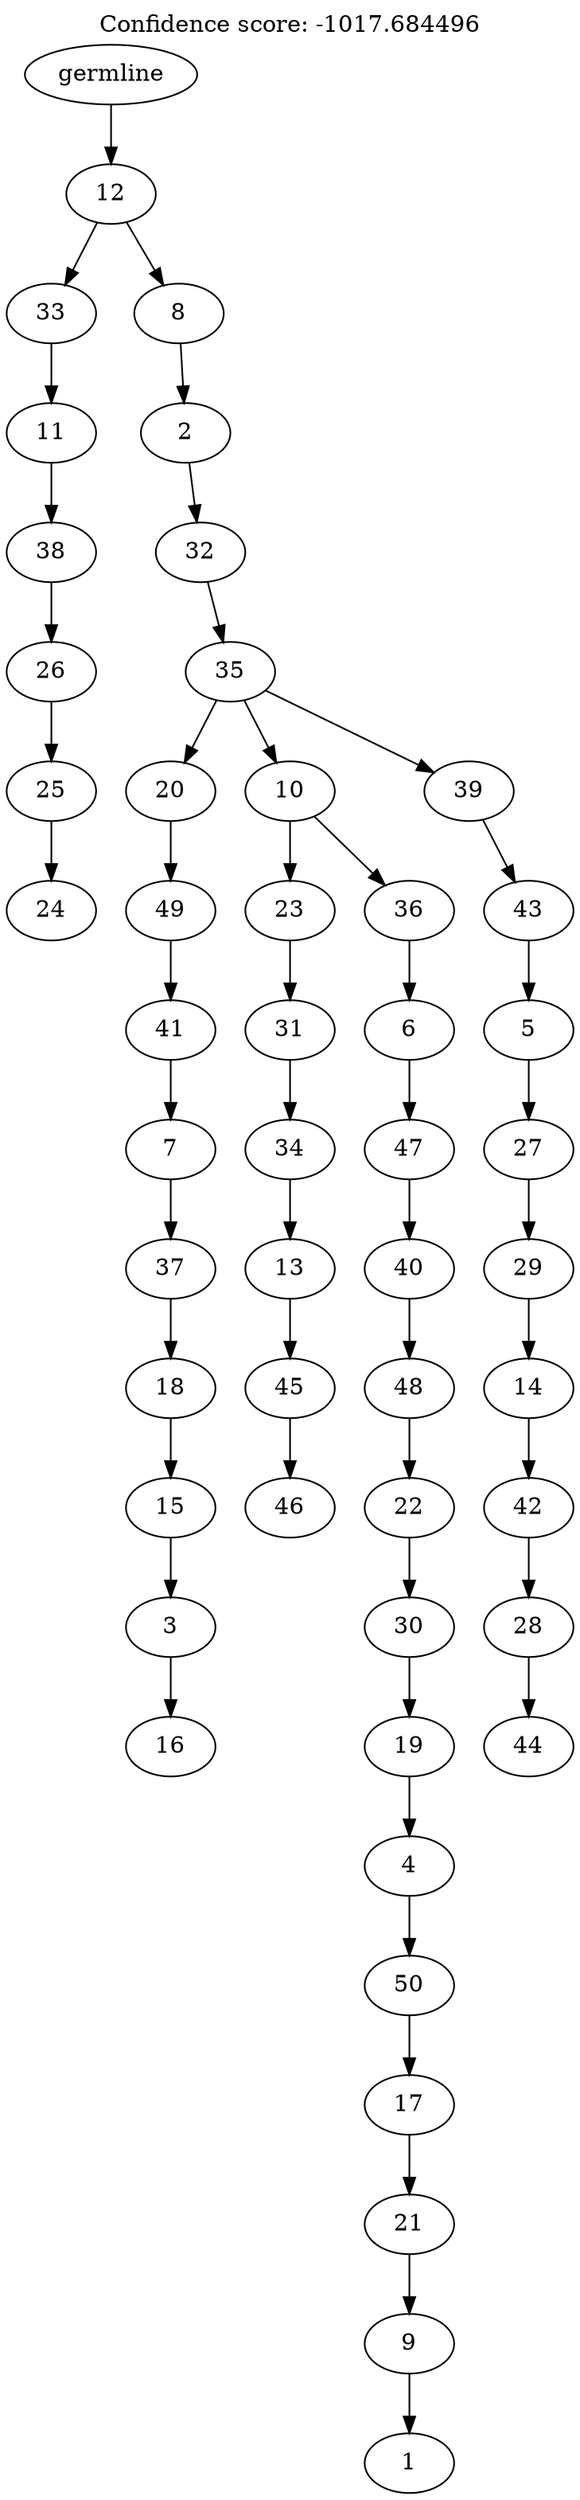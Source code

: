 digraph g {
	"49" -> "50";
	"50" [label="24"];
	"48" -> "49";
	"49" [label="25"];
	"47" -> "48";
	"48" [label="26"];
	"46" -> "47";
	"47" [label="38"];
	"45" -> "46";
	"46" [label="11"];
	"43" -> "44";
	"44" [label="16"];
	"42" -> "43";
	"43" [label="3"];
	"41" -> "42";
	"42" [label="15"];
	"40" -> "41";
	"41" [label="18"];
	"39" -> "40";
	"40" [label="37"];
	"38" -> "39";
	"39" [label="7"];
	"37" -> "38";
	"38" [label="41"];
	"36" -> "37";
	"37" [label="49"];
	"34" -> "35";
	"35" [label="46"];
	"33" -> "34";
	"34" [label="45"];
	"32" -> "33";
	"33" [label="13"];
	"31" -> "32";
	"32" [label="34"];
	"30" -> "31";
	"31" [label="31"];
	"28" -> "29";
	"29" [label="1"];
	"27" -> "28";
	"28" [label="9"];
	"26" -> "27";
	"27" [label="21"];
	"25" -> "26";
	"26" [label="17"];
	"24" -> "25";
	"25" [label="50"];
	"23" -> "24";
	"24" [label="4"];
	"22" -> "23";
	"23" [label="19"];
	"21" -> "22";
	"22" [label="30"];
	"20" -> "21";
	"21" [label="22"];
	"19" -> "20";
	"20" [label="48"];
	"18" -> "19";
	"19" [label="40"];
	"17" -> "18";
	"18" [label="47"];
	"16" -> "17";
	"17" [label="6"];
	"15" -> "16";
	"16" [label="36"];
	"15" -> "30";
	"30" [label="23"];
	"13" -> "14";
	"14" [label="44"];
	"12" -> "13";
	"13" [label="28"];
	"11" -> "12";
	"12" [label="42"];
	"10" -> "11";
	"11" [label="14"];
	"9" -> "10";
	"10" [label="29"];
	"8" -> "9";
	"9" [label="27"];
	"7" -> "8";
	"8" [label="5"];
	"6" -> "7";
	"7" [label="43"];
	"5" -> "6";
	"6" [label="39"];
	"5" -> "15";
	"15" [label="10"];
	"5" -> "36";
	"36" [label="20"];
	"4" -> "5";
	"5" [label="35"];
	"3" -> "4";
	"4" [label="32"];
	"2" -> "3";
	"3" [label="2"];
	"1" -> "2";
	"2" [label="8"];
	"1" -> "45";
	"45" [label="33"];
	"0" -> "1";
	"1" [label="12"];
	"0" [label="germline"];
	labelloc="t";
	label="Confidence score: -1017.684496";
}
